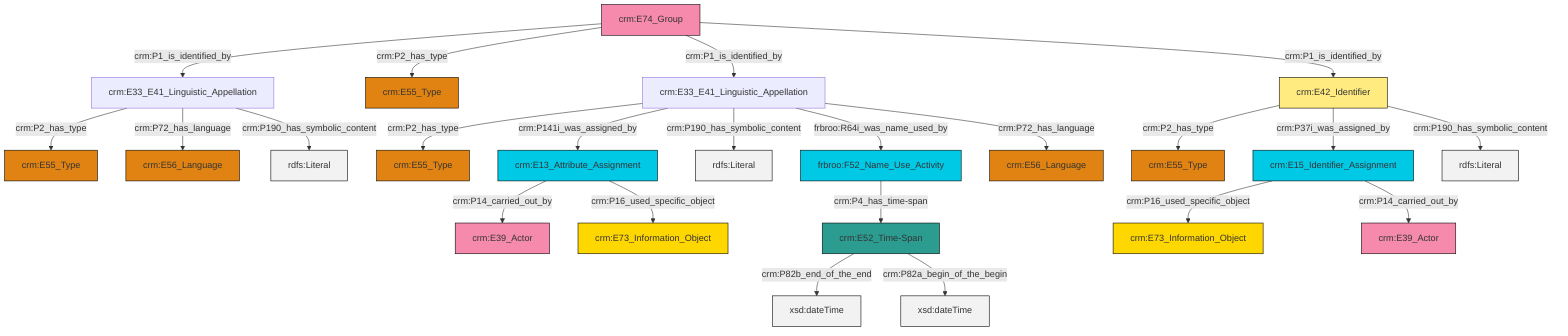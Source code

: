 graph TD
classDef Literal fill:#f2f2f2,stroke:#000000;
classDef CRM_Entity fill:#FFFFFF,stroke:#000000;
classDef Temporal_Entity fill:#00C9E6, stroke:#000000;
classDef Type fill:#E18312, stroke:#000000;
classDef Time-Span fill:#2C9C91, stroke:#000000;
classDef Appellation fill:#FFEB7F, stroke:#000000;
classDef Place fill:#008836, stroke:#000000;
classDef Persistent_Item fill:#B266B2, stroke:#000000;
classDef Conceptual_Object fill:#FFD700, stroke:#000000;
classDef Physical_Thing fill:#D2B48C, stroke:#000000;
classDef Actor fill:#f58aad, stroke:#000000;
classDef PC_Classes fill:#4ce600, stroke:#000000;
classDef Multi fill:#cccccc,stroke:#000000;

0["crm:E33_E41_Linguistic_Appellation"]:::Default -->|crm:P2_has_type| 1["crm:E55_Type"]:::Type
6["crm:E42_Identifier"]:::Appellation -->|crm:P2_has_type| 7["crm:E55_Type"]:::Type
4["crm:E33_E41_Linguistic_Appellation"]:::Default -->|crm:P2_has_type| 8["crm:E55_Type"]:::Type
9["crm:E15_Identifier_Assignment"]:::Temporal_Entity -->|crm:P16_used_specific_object| 10["crm:E73_Information_Object"]:::Conceptual_Object
14["crm:E74_Group"]:::Actor -->|crm:P1_is_identified_by| 4["crm:E33_E41_Linguistic_Appellation"]:::Default
4["crm:E33_E41_Linguistic_Appellation"]:::Default -->|crm:P72_has_language| 21["crm:E56_Language"]:::Type
18["crm:E13_Attribute_Assignment"]:::Temporal_Entity -->|crm:P14_carried_out_by| 22["crm:E39_Actor"]:::Actor
2["crm:E52_Time-Span"]:::Time-Span -->|crm:P82b_end_of_the_end| 23[xsd:dateTime]:::Literal
14["crm:E74_Group"]:::Actor -->|crm:P2_has_type| 24["crm:E55_Type"]:::Type
0["crm:E33_E41_Linguistic_Appellation"]:::Default -->|crm:P141i_was_assigned_by| 18["crm:E13_Attribute_Assignment"]:::Temporal_Entity
6["crm:E42_Identifier"]:::Appellation -->|crm:P37i_was_assigned_by| 9["crm:E15_Identifier_Assignment"]:::Temporal_Entity
0["crm:E33_E41_Linguistic_Appellation"]:::Default -->|crm:P190_has_symbolic_content| 33[rdfs:Literal]:::Literal
18["crm:E13_Attribute_Assignment"]:::Temporal_Entity -->|crm:P16_used_specific_object| 25["crm:E73_Information_Object"]:::Conceptual_Object
4["crm:E33_E41_Linguistic_Appellation"]:::Default -->|crm:P190_has_symbolic_content| 34[rdfs:Literal]:::Literal
0["crm:E33_E41_Linguistic_Appellation"]:::Default -->|frbroo:R64i_was_name_used_by| 35["frbroo:F52_Name_Use_Activity"]:::Temporal_Entity
14["crm:E74_Group"]:::Actor -->|crm:P1_is_identified_by| 0["crm:E33_E41_Linguistic_Appellation"]:::Default
0["crm:E33_E41_Linguistic_Appellation"]:::Default -->|crm:P72_has_language| 11["crm:E56_Language"]:::Type
2["crm:E52_Time-Span"]:::Time-Span -->|crm:P82a_begin_of_the_begin| 37[xsd:dateTime]:::Literal
35["frbroo:F52_Name_Use_Activity"]:::Temporal_Entity -->|crm:P4_has_time-span| 2["crm:E52_Time-Span"]:::Time-Span
9["crm:E15_Identifier_Assignment"]:::Temporal_Entity -->|crm:P14_carried_out_by| 39["crm:E39_Actor"]:::Actor
14["crm:E74_Group"]:::Actor -->|crm:P1_is_identified_by| 6["crm:E42_Identifier"]:::Appellation
6["crm:E42_Identifier"]:::Appellation -->|crm:P190_has_symbolic_content| 41[rdfs:Literal]:::Literal